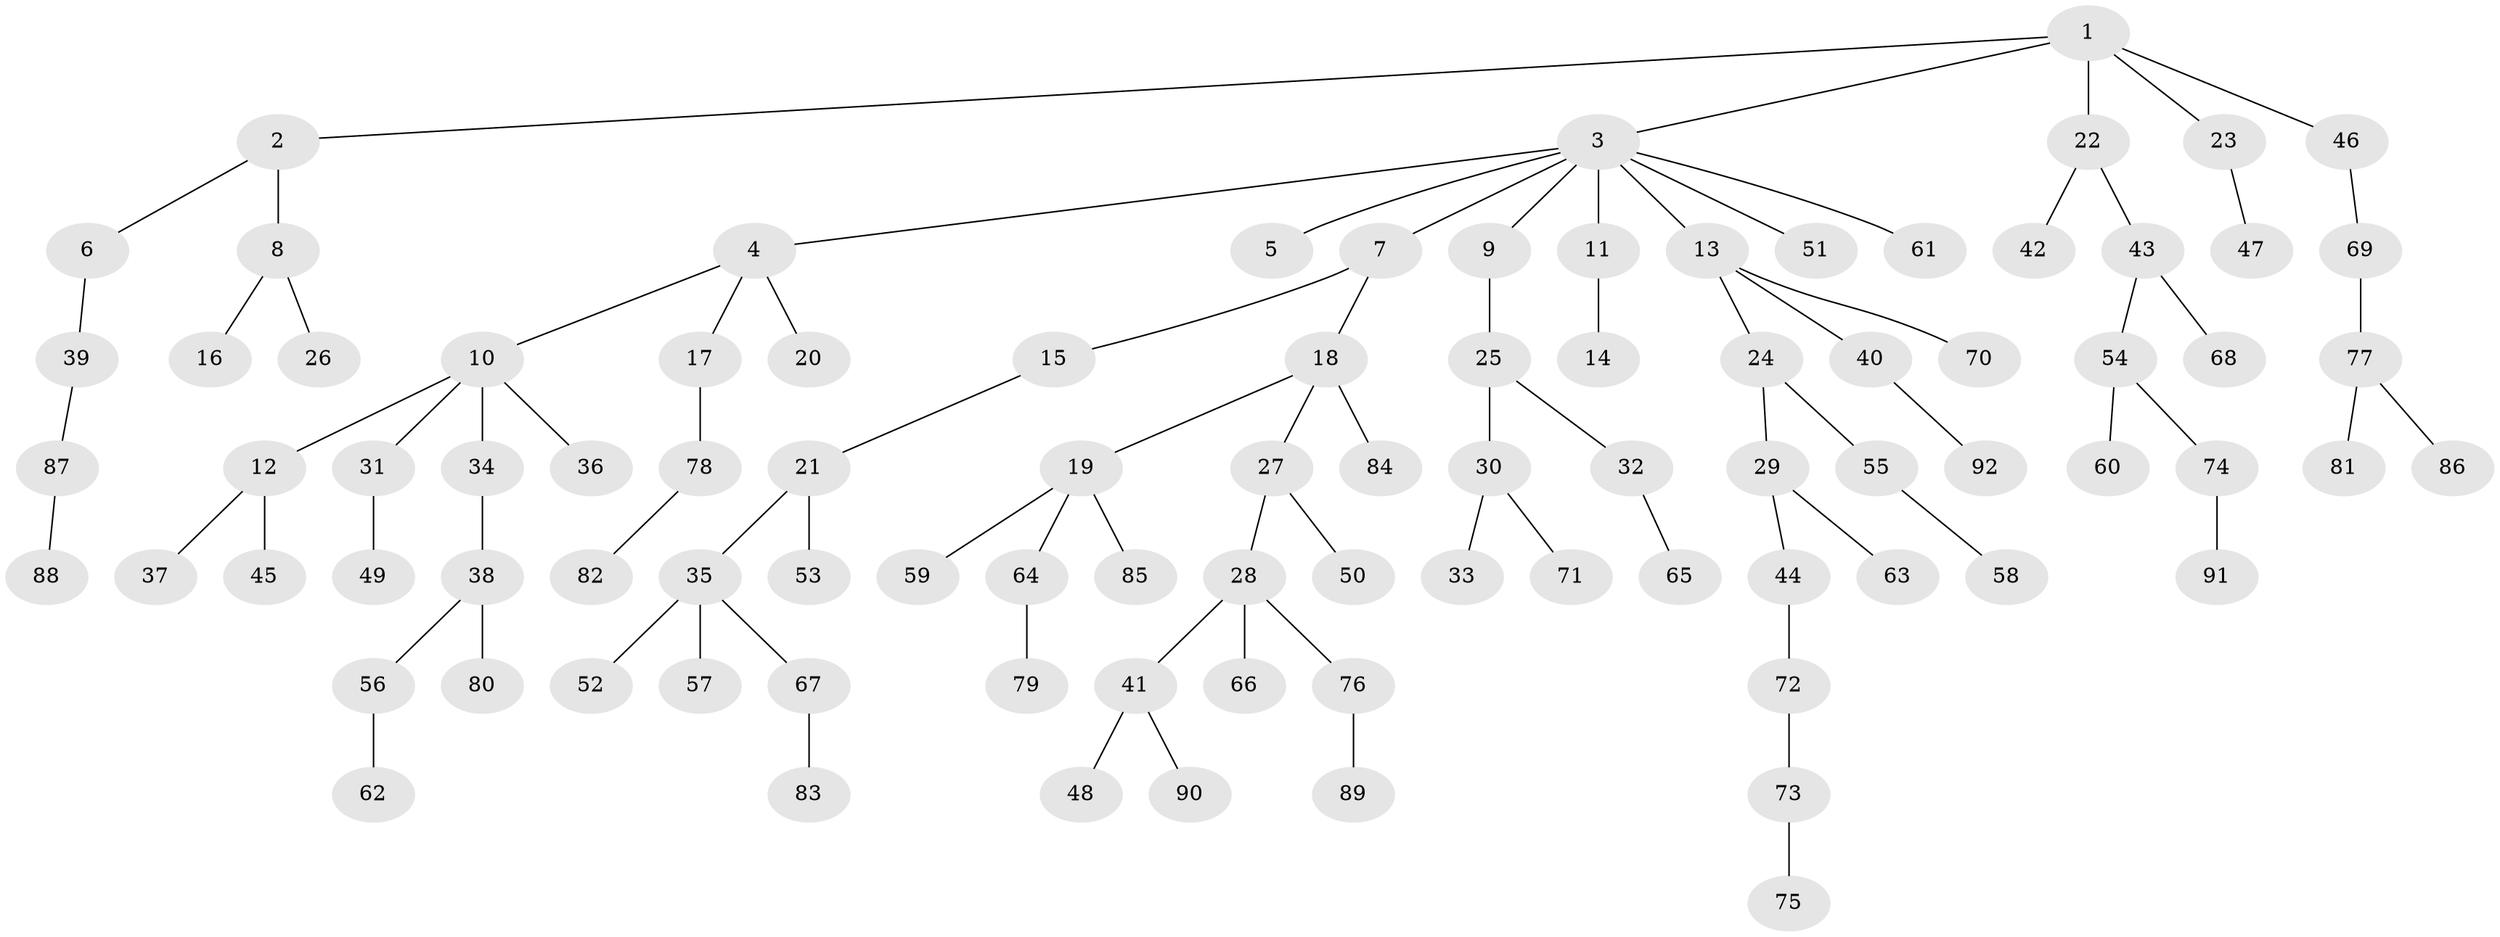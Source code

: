 // original degree distribution, {6: 0.007751937984496124, 4: 0.06976744186046512, 10: 0.007751937984496124, 1: 0.4806201550387597, 2: 0.26356589147286824, 3: 0.13953488372093023, 5: 0.031007751937984496}
// Generated by graph-tools (version 1.1) at 2025/51/03/04/25 22:51:33]
// undirected, 92 vertices, 91 edges
graph export_dot {
  node [color=gray90,style=filled];
  1;
  2;
  3;
  4;
  5;
  6;
  7;
  8;
  9;
  10;
  11;
  12;
  13;
  14;
  15;
  16;
  17;
  18;
  19;
  20;
  21;
  22;
  23;
  24;
  25;
  26;
  27;
  28;
  29;
  30;
  31;
  32;
  33;
  34;
  35;
  36;
  37;
  38;
  39;
  40;
  41;
  42;
  43;
  44;
  45;
  46;
  47;
  48;
  49;
  50;
  51;
  52;
  53;
  54;
  55;
  56;
  57;
  58;
  59;
  60;
  61;
  62;
  63;
  64;
  65;
  66;
  67;
  68;
  69;
  70;
  71;
  72;
  73;
  74;
  75;
  76;
  77;
  78;
  79;
  80;
  81;
  82;
  83;
  84;
  85;
  86;
  87;
  88;
  89;
  90;
  91;
  92;
  1 -- 2 [weight=1.0];
  1 -- 3 [weight=1.0];
  1 -- 22 [weight=1.0];
  1 -- 23 [weight=1.0];
  1 -- 46 [weight=1.0];
  2 -- 6 [weight=1.0];
  2 -- 8 [weight=1.0];
  3 -- 4 [weight=1.0];
  3 -- 5 [weight=1.0];
  3 -- 7 [weight=1.0];
  3 -- 9 [weight=1.0];
  3 -- 11 [weight=1.0];
  3 -- 13 [weight=1.0];
  3 -- 51 [weight=1.0];
  3 -- 61 [weight=1.0];
  4 -- 10 [weight=1.0];
  4 -- 17 [weight=1.0];
  4 -- 20 [weight=1.0];
  6 -- 39 [weight=1.0];
  7 -- 15 [weight=1.0];
  7 -- 18 [weight=1.0];
  8 -- 16 [weight=1.0];
  8 -- 26 [weight=1.0];
  9 -- 25 [weight=1.0];
  10 -- 12 [weight=1.0];
  10 -- 31 [weight=1.0];
  10 -- 34 [weight=1.0];
  10 -- 36 [weight=1.0];
  11 -- 14 [weight=1.0];
  12 -- 37 [weight=1.0];
  12 -- 45 [weight=1.0];
  13 -- 24 [weight=1.0];
  13 -- 40 [weight=1.0];
  13 -- 70 [weight=1.0];
  15 -- 21 [weight=1.0];
  17 -- 78 [weight=1.0];
  18 -- 19 [weight=1.0];
  18 -- 27 [weight=1.0];
  18 -- 84 [weight=1.0];
  19 -- 59 [weight=1.0];
  19 -- 64 [weight=1.0];
  19 -- 85 [weight=1.0];
  21 -- 35 [weight=1.0];
  21 -- 53 [weight=1.0];
  22 -- 42 [weight=1.0];
  22 -- 43 [weight=1.0];
  23 -- 47 [weight=1.0];
  24 -- 29 [weight=1.0];
  24 -- 55 [weight=1.0];
  25 -- 30 [weight=1.0];
  25 -- 32 [weight=1.0];
  27 -- 28 [weight=1.0];
  27 -- 50 [weight=1.0];
  28 -- 41 [weight=1.0];
  28 -- 66 [weight=1.0];
  28 -- 76 [weight=1.0];
  29 -- 44 [weight=1.0];
  29 -- 63 [weight=1.0];
  30 -- 33 [weight=1.0];
  30 -- 71 [weight=1.0];
  31 -- 49 [weight=1.0];
  32 -- 65 [weight=1.0];
  34 -- 38 [weight=1.0];
  35 -- 52 [weight=1.0];
  35 -- 57 [weight=1.0];
  35 -- 67 [weight=1.0];
  38 -- 56 [weight=1.0];
  38 -- 80 [weight=1.0];
  39 -- 87 [weight=1.0];
  40 -- 92 [weight=1.0];
  41 -- 48 [weight=1.0];
  41 -- 90 [weight=1.0];
  43 -- 54 [weight=1.0];
  43 -- 68 [weight=1.0];
  44 -- 72 [weight=1.0];
  46 -- 69 [weight=1.0];
  54 -- 60 [weight=1.0];
  54 -- 74 [weight=1.0];
  55 -- 58 [weight=1.0];
  56 -- 62 [weight=1.0];
  64 -- 79 [weight=1.0];
  67 -- 83 [weight=1.0];
  69 -- 77 [weight=1.0];
  72 -- 73 [weight=1.0];
  73 -- 75 [weight=1.0];
  74 -- 91 [weight=1.0];
  76 -- 89 [weight=1.0];
  77 -- 81 [weight=1.0];
  77 -- 86 [weight=1.0];
  78 -- 82 [weight=1.0];
  87 -- 88 [weight=1.0];
}
